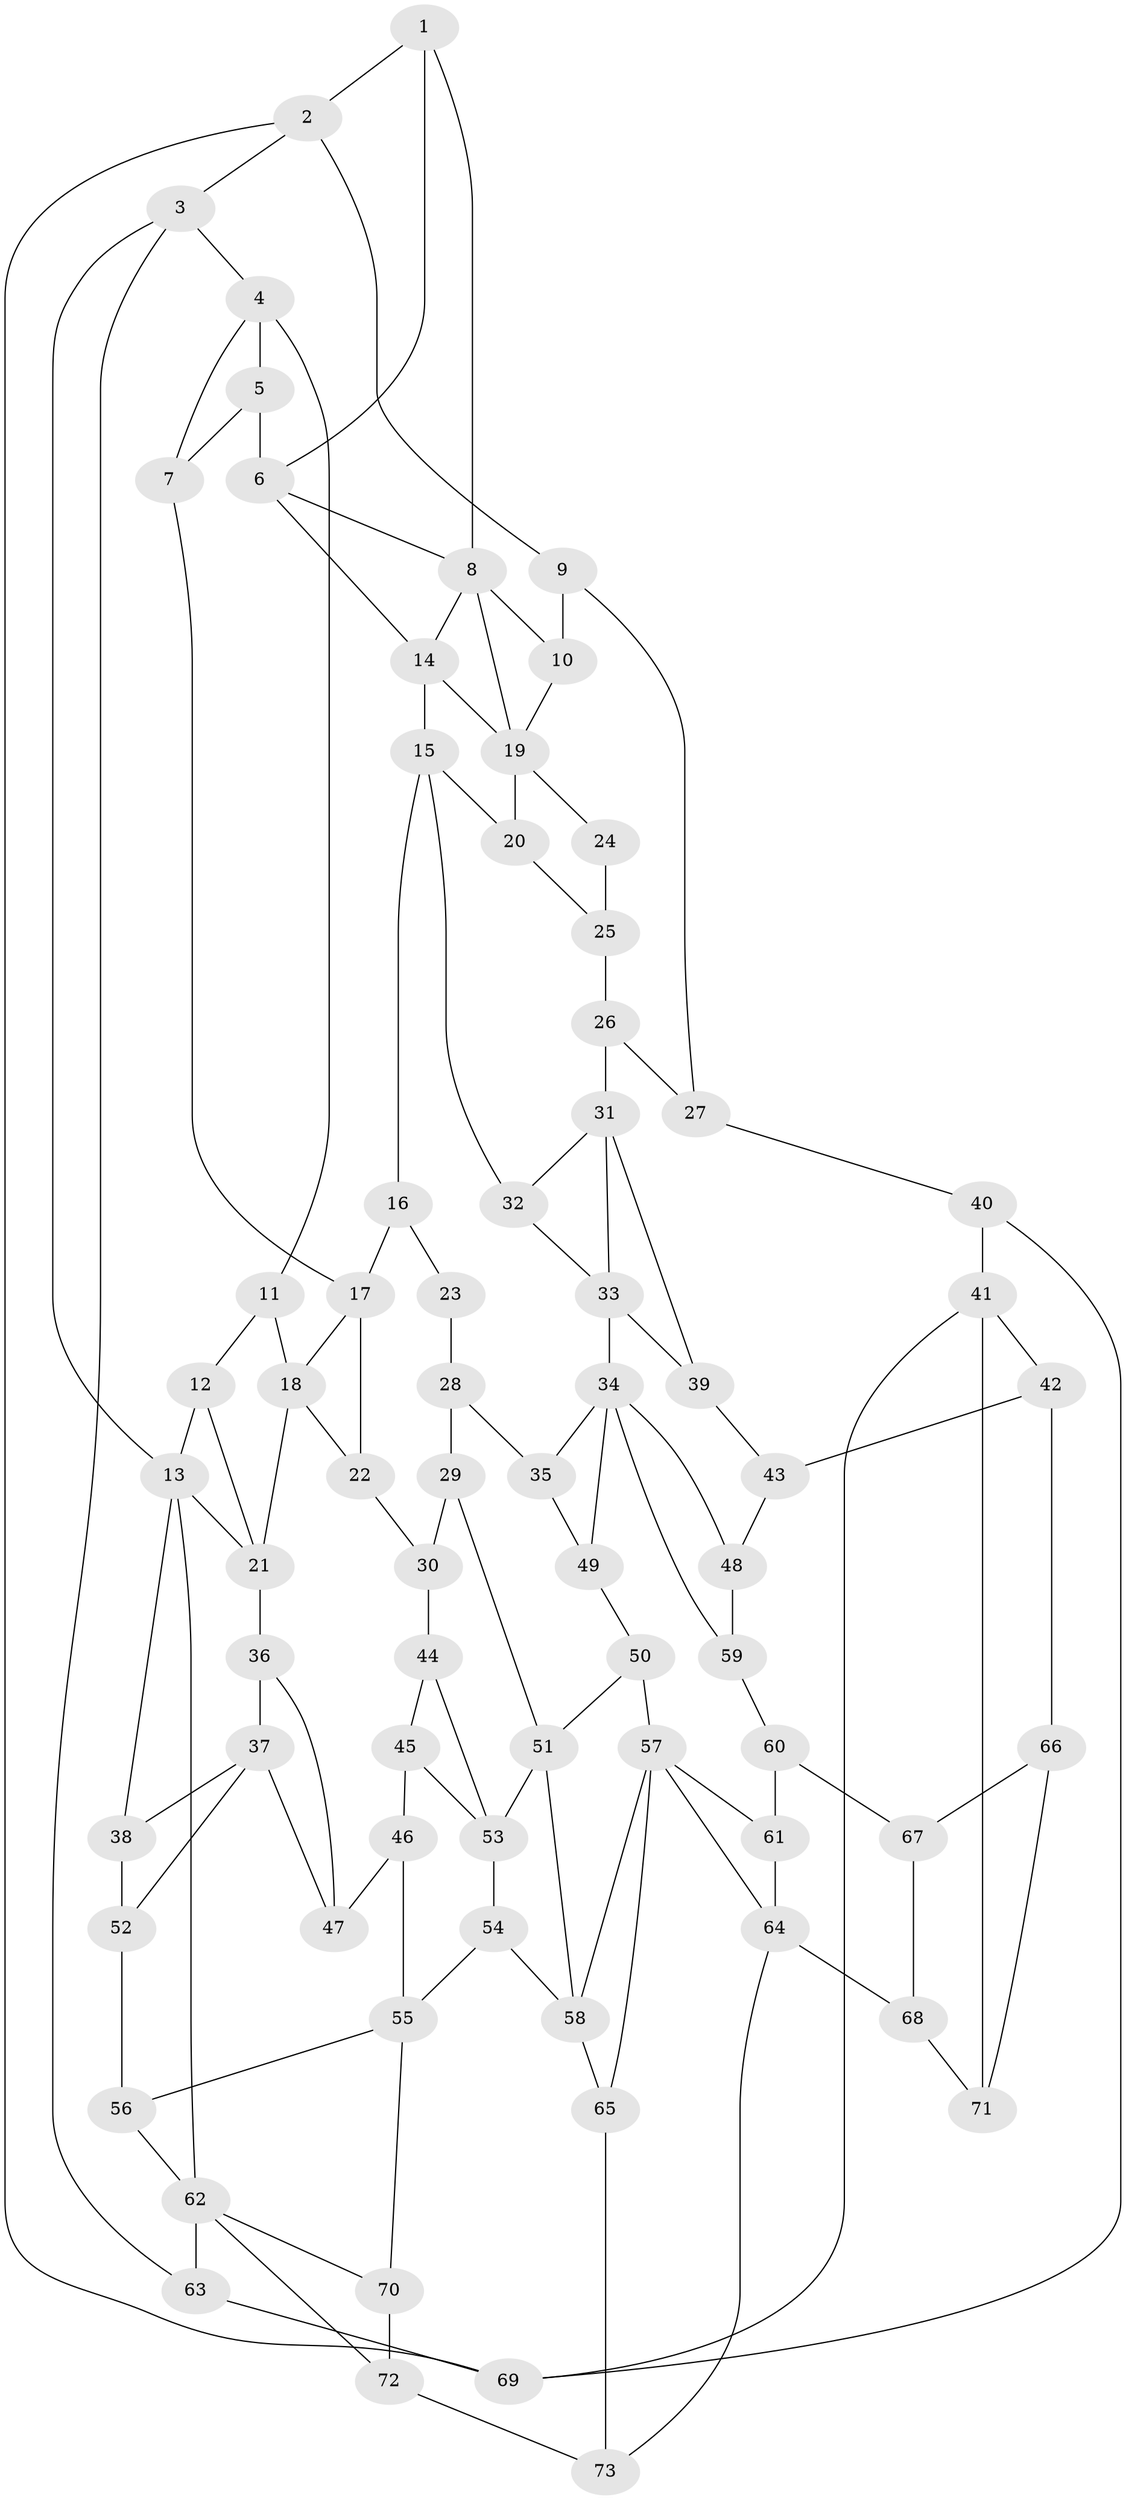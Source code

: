 // original degree distribution, {3: 0.0273972602739726, 6: 0.2328767123287671, 4: 0.2191780821917808, 5: 0.5205479452054794}
// Generated by graph-tools (version 1.1) at 2025/38/03/09/25 02:38:40]
// undirected, 73 vertices, 124 edges
graph export_dot {
graph [start="1"]
  node [color=gray90,style=filled];
  1;
  2;
  3;
  4;
  5;
  6;
  7;
  8;
  9;
  10;
  11;
  12;
  13;
  14;
  15;
  16;
  17;
  18;
  19;
  20;
  21;
  22;
  23;
  24;
  25;
  26;
  27;
  28;
  29;
  30;
  31;
  32;
  33;
  34;
  35;
  36;
  37;
  38;
  39;
  40;
  41;
  42;
  43;
  44;
  45;
  46;
  47;
  48;
  49;
  50;
  51;
  52;
  53;
  54;
  55;
  56;
  57;
  58;
  59;
  60;
  61;
  62;
  63;
  64;
  65;
  66;
  67;
  68;
  69;
  70;
  71;
  72;
  73;
  1 -- 2 [weight=1.0];
  1 -- 6 [weight=1.0];
  1 -- 8 [weight=1.0];
  2 -- 3 [weight=1.0];
  2 -- 9 [weight=1.0];
  2 -- 69 [weight=1.0];
  3 -- 4 [weight=1.0];
  3 -- 13 [weight=1.0];
  3 -- 63 [weight=1.0];
  4 -- 5 [weight=1.0];
  4 -- 7 [weight=1.0];
  4 -- 11 [weight=2.0];
  5 -- 6 [weight=2.0];
  5 -- 7 [weight=1.0];
  6 -- 8 [weight=1.0];
  6 -- 14 [weight=1.0];
  7 -- 17 [weight=1.0];
  8 -- 10 [weight=1.0];
  8 -- 14 [weight=1.0];
  8 -- 19 [weight=2.0];
  9 -- 10 [weight=1.0];
  9 -- 27 [weight=1.0];
  10 -- 19 [weight=1.0];
  11 -- 12 [weight=2.0];
  11 -- 18 [weight=2.0];
  12 -- 13 [weight=2.0];
  12 -- 21 [weight=1.0];
  13 -- 21 [weight=1.0];
  13 -- 38 [weight=1.0];
  13 -- 62 [weight=1.0];
  14 -- 15 [weight=1.0];
  14 -- 19 [weight=1.0];
  15 -- 16 [weight=2.0];
  15 -- 20 [weight=1.0];
  15 -- 32 [weight=2.0];
  16 -- 17 [weight=2.0];
  16 -- 23 [weight=2.0];
  17 -- 18 [weight=1.0];
  17 -- 22 [weight=1.0];
  18 -- 21 [weight=1.0];
  18 -- 22 [weight=1.0];
  19 -- 20 [weight=1.0];
  19 -- 24 [weight=1.0];
  20 -- 25 [weight=1.0];
  21 -- 36 [weight=2.0];
  22 -- 30 [weight=1.0];
  23 -- 28 [weight=1.0];
  24 -- 25 [weight=1.0];
  25 -- 26 [weight=1.0];
  26 -- 27 [weight=1.0];
  26 -- 31 [weight=2.0];
  27 -- 40 [weight=1.0];
  28 -- 29 [weight=1.0];
  28 -- 35 [weight=1.0];
  29 -- 30 [weight=1.0];
  29 -- 51 [weight=1.0];
  30 -- 44 [weight=1.0];
  31 -- 32 [weight=1.0];
  31 -- 33 [weight=1.0];
  31 -- 39 [weight=1.0];
  32 -- 33 [weight=1.0];
  33 -- 34 [weight=2.0];
  33 -- 39 [weight=1.0];
  34 -- 35 [weight=1.0];
  34 -- 48 [weight=1.0];
  34 -- 49 [weight=1.0];
  34 -- 59 [weight=1.0];
  35 -- 49 [weight=1.0];
  36 -- 37 [weight=3.0];
  36 -- 47 [weight=1.0];
  37 -- 38 [weight=1.0];
  37 -- 47 [weight=1.0];
  37 -- 52 [weight=1.0];
  38 -- 52 [weight=1.0];
  39 -- 43 [weight=1.0];
  40 -- 41 [weight=1.0];
  40 -- 69 [weight=1.0];
  41 -- 42 [weight=1.0];
  41 -- 69 [weight=1.0];
  41 -- 71 [weight=3.0];
  42 -- 43 [weight=1.0];
  42 -- 66 [weight=1.0];
  43 -- 48 [weight=1.0];
  44 -- 45 [weight=1.0];
  44 -- 53 [weight=1.0];
  45 -- 46 [weight=1.0];
  45 -- 53 [weight=1.0];
  46 -- 47 [weight=1.0];
  46 -- 55 [weight=1.0];
  48 -- 59 [weight=1.0];
  49 -- 50 [weight=1.0];
  50 -- 51 [weight=1.0];
  50 -- 57 [weight=2.0];
  51 -- 53 [weight=2.0];
  51 -- 58 [weight=1.0];
  52 -- 56 [weight=1.0];
  53 -- 54 [weight=2.0];
  54 -- 55 [weight=2.0];
  54 -- 58 [weight=1.0];
  55 -- 56 [weight=1.0];
  55 -- 70 [weight=1.0];
  56 -- 62 [weight=1.0];
  57 -- 58 [weight=1.0];
  57 -- 61 [weight=1.0];
  57 -- 64 [weight=1.0];
  57 -- 65 [weight=1.0];
  58 -- 65 [weight=1.0];
  59 -- 60 [weight=1.0];
  60 -- 61 [weight=1.0];
  60 -- 67 [weight=1.0];
  61 -- 64 [weight=2.0];
  62 -- 63 [weight=2.0];
  62 -- 70 [weight=1.0];
  62 -- 72 [weight=1.0];
  63 -- 69 [weight=1.0];
  64 -- 68 [weight=2.0];
  64 -- 73 [weight=1.0];
  65 -- 73 [weight=1.0];
  66 -- 67 [weight=1.0];
  66 -- 71 [weight=1.0];
  67 -- 68 [weight=1.0];
  68 -- 71 [weight=2.0];
  70 -- 72 [weight=1.0];
  72 -- 73 [weight=1.0];
}
